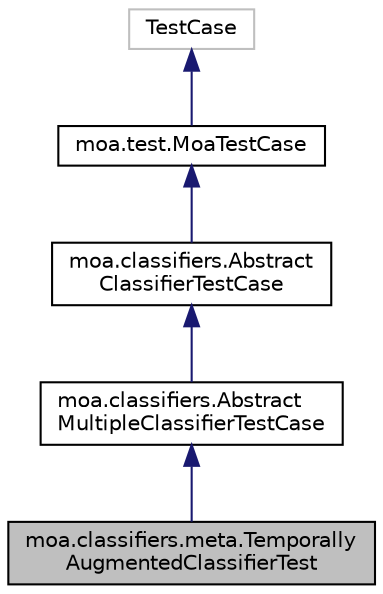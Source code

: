 digraph "moa.classifiers.meta.TemporallyAugmentedClassifierTest"
{
 // LATEX_PDF_SIZE
  edge [fontname="Helvetica",fontsize="10",labelfontname="Helvetica",labelfontsize="10"];
  node [fontname="Helvetica",fontsize="10",shape=record];
  Node1 [label="moa.classifiers.meta.Temporally\lAugmentedClassifierTest",height=0.2,width=0.4,color="black", fillcolor="grey75", style="filled", fontcolor="black",tooltip=" "];
  Node2 -> Node1 [dir="back",color="midnightblue",fontsize="10",style="solid",fontname="Helvetica"];
  Node2 [label="moa.classifiers.Abstract\lMultipleClassifierTestCase",height=0.2,width=0.4,color="black", fillcolor="white", style="filled",URL="$classmoa_1_1classifiers_1_1_abstract_multiple_classifier_test_case.html",tooltip=" "];
  Node3 -> Node2 [dir="back",color="midnightblue",fontsize="10",style="solid",fontname="Helvetica"];
  Node3 [label="moa.classifiers.Abstract\lClassifierTestCase",height=0.2,width=0.4,color="black", fillcolor="white", style="filled",URL="$classmoa_1_1classifiers_1_1_abstract_classifier_test_case.html",tooltip=" "];
  Node4 -> Node3 [dir="back",color="midnightblue",fontsize="10",style="solid",fontname="Helvetica"];
  Node4 [label="moa.test.MoaTestCase",height=0.2,width=0.4,color="black", fillcolor="white", style="filled",URL="$classmoa_1_1test_1_1_moa_test_case.html",tooltip=" "];
  Node5 -> Node4 [dir="back",color="midnightblue",fontsize="10",style="solid",fontname="Helvetica"];
  Node5 [label="TestCase",height=0.2,width=0.4,color="grey75", fillcolor="white", style="filled",tooltip=" "];
}
